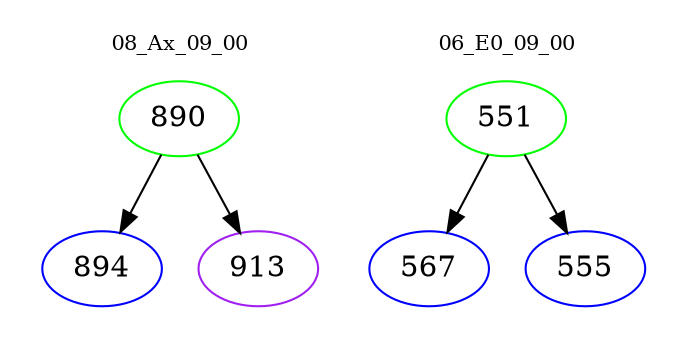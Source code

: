 digraph{
subgraph cluster_0 {
color = white
label = "08_Ax_09_00";
fontsize=10;
T0_890 [label="890", color="green"]
T0_890 -> T0_894 [color="black"]
T0_894 [label="894", color="blue"]
T0_890 -> T0_913 [color="black"]
T0_913 [label="913", color="purple"]
}
subgraph cluster_1 {
color = white
label = "06_E0_09_00";
fontsize=10;
T1_551 [label="551", color="green"]
T1_551 -> T1_567 [color="black"]
T1_567 [label="567", color="blue"]
T1_551 -> T1_555 [color="black"]
T1_555 [label="555", color="blue"]
}
}
